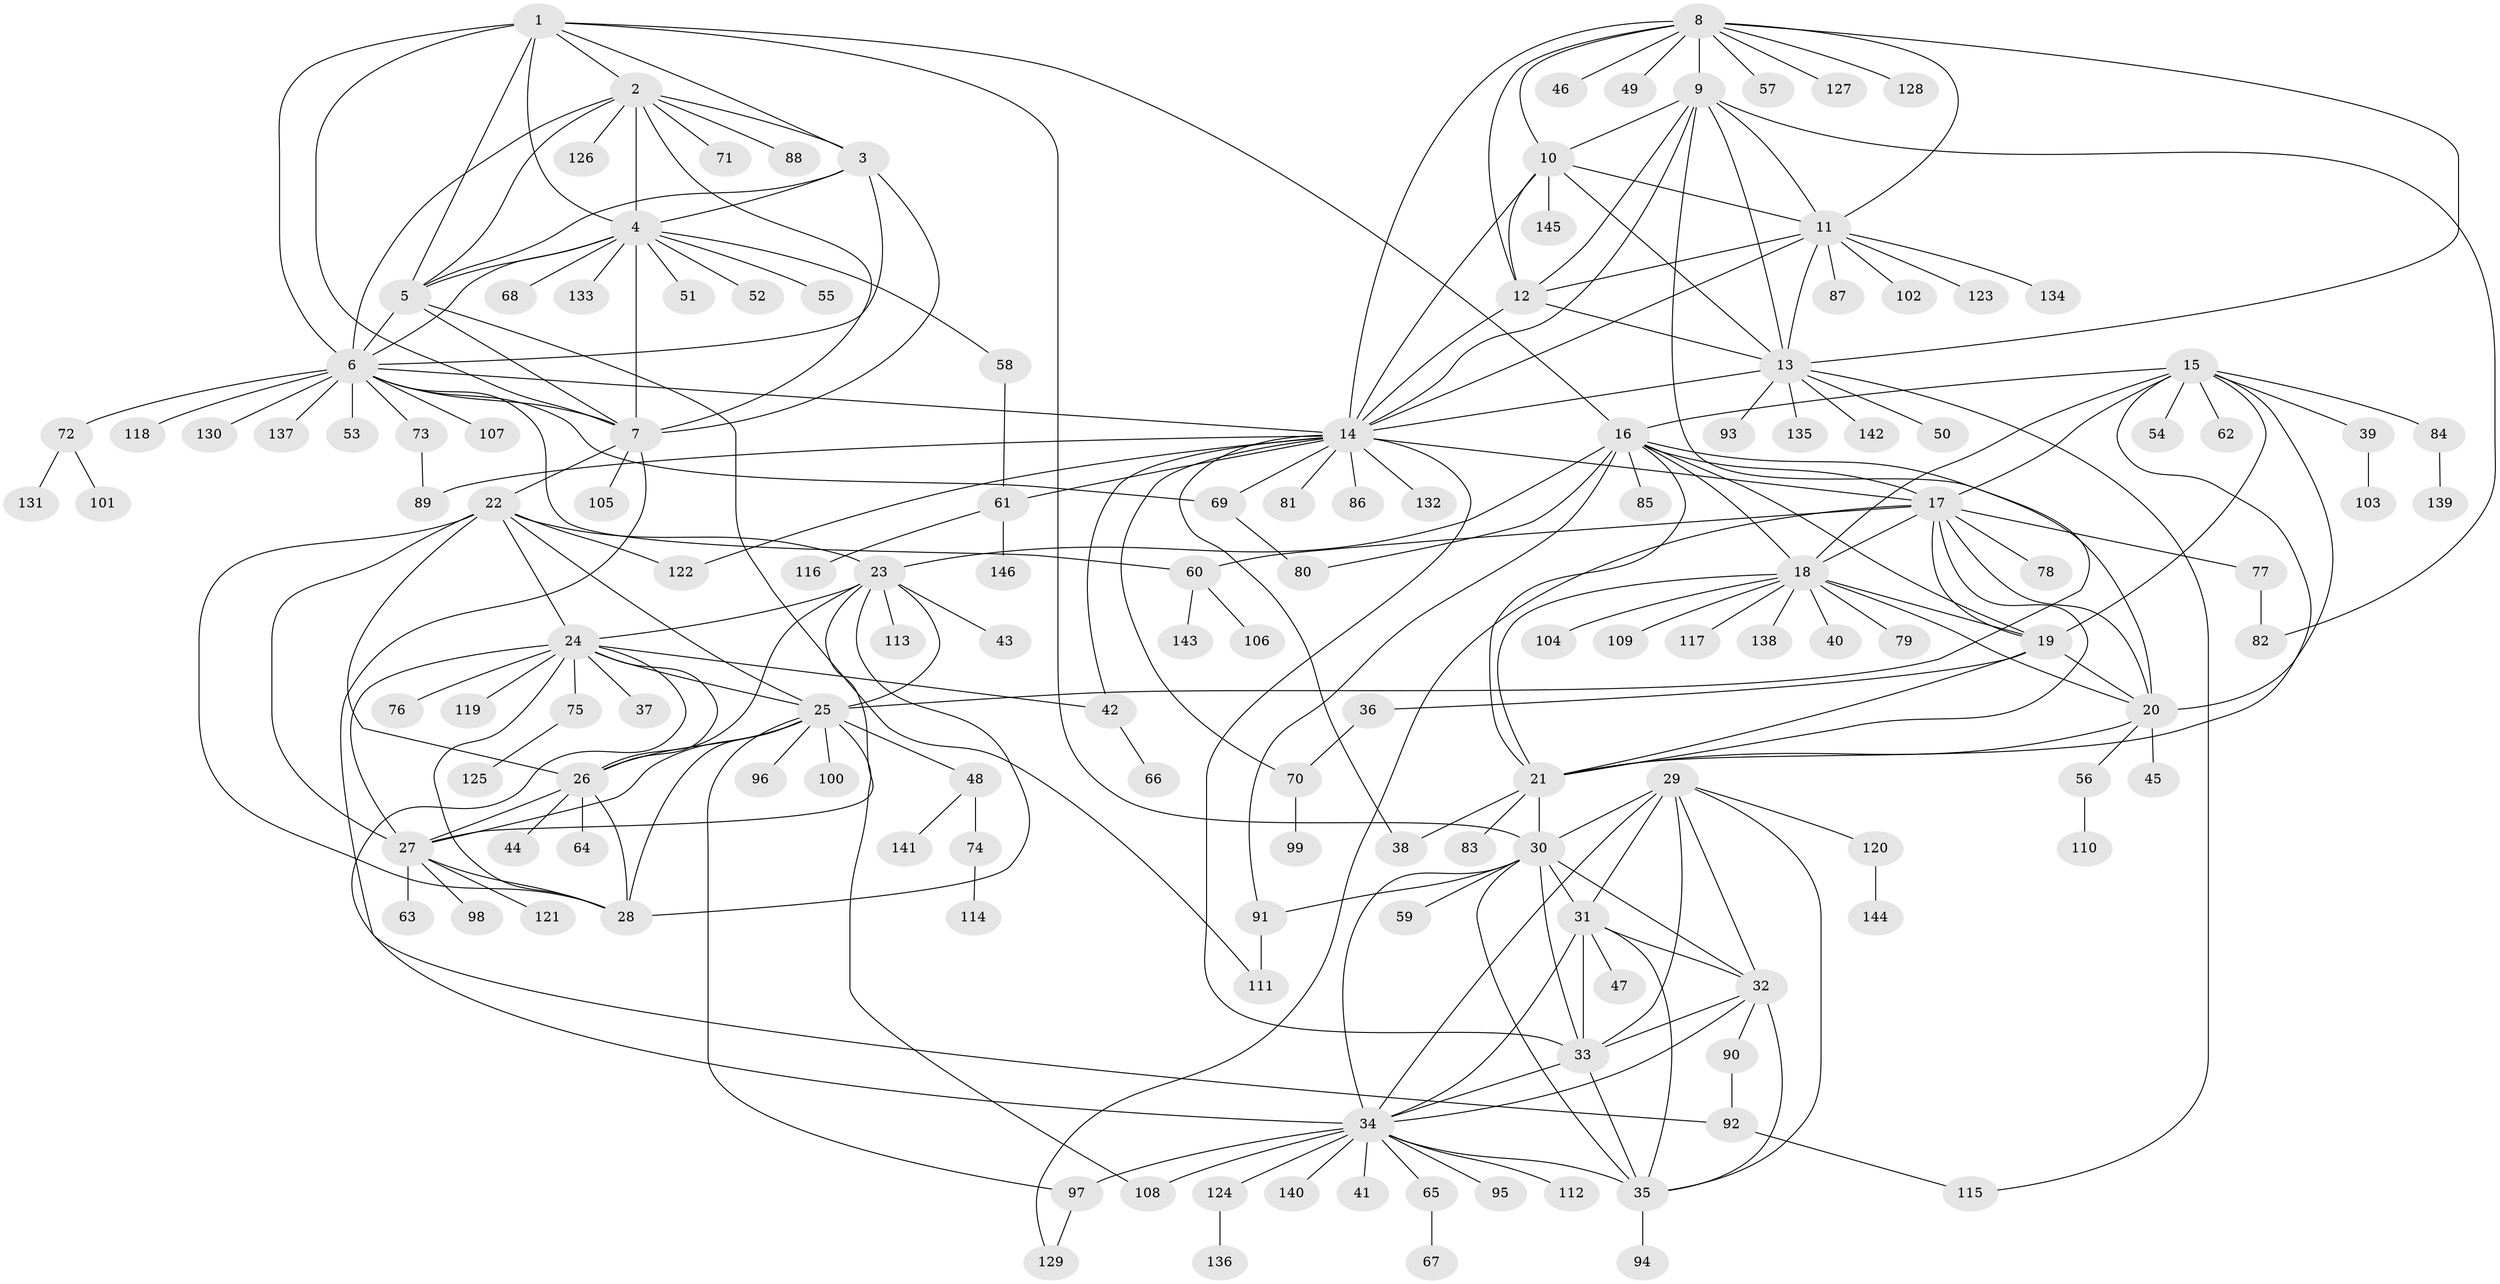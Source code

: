 // coarse degree distribution, {2: 0.18181818181818182, 12: 0.022727272727272728, 1: 0.5681818181818182, 3: 0.045454545454545456, 6: 0.022727272727272728, 7: 0.045454545454545456, 8: 0.022727272727272728, 10: 0.022727272727272728, 5: 0.022727272727272728, 9: 0.022727272727272728, 13: 0.022727272727272728}
// Generated by graph-tools (version 1.1) at 2025/37/03/04/25 23:37:33]
// undirected, 146 vertices, 243 edges
graph export_dot {
  node [color=gray90,style=filled];
  1;
  2;
  3;
  4;
  5;
  6;
  7;
  8;
  9;
  10;
  11;
  12;
  13;
  14;
  15;
  16;
  17;
  18;
  19;
  20;
  21;
  22;
  23;
  24;
  25;
  26;
  27;
  28;
  29;
  30;
  31;
  32;
  33;
  34;
  35;
  36;
  37;
  38;
  39;
  40;
  41;
  42;
  43;
  44;
  45;
  46;
  47;
  48;
  49;
  50;
  51;
  52;
  53;
  54;
  55;
  56;
  57;
  58;
  59;
  60;
  61;
  62;
  63;
  64;
  65;
  66;
  67;
  68;
  69;
  70;
  71;
  72;
  73;
  74;
  75;
  76;
  77;
  78;
  79;
  80;
  81;
  82;
  83;
  84;
  85;
  86;
  87;
  88;
  89;
  90;
  91;
  92;
  93;
  94;
  95;
  96;
  97;
  98;
  99;
  100;
  101;
  102;
  103;
  104;
  105;
  106;
  107;
  108;
  109;
  110;
  111;
  112;
  113;
  114;
  115;
  116;
  117;
  118;
  119;
  120;
  121;
  122;
  123;
  124;
  125;
  126;
  127;
  128;
  129;
  130;
  131;
  132;
  133;
  134;
  135;
  136;
  137;
  138;
  139;
  140;
  141;
  142;
  143;
  144;
  145;
  146;
  1 -- 2;
  1 -- 3;
  1 -- 4;
  1 -- 5;
  1 -- 6;
  1 -- 7;
  1 -- 16;
  1 -- 30;
  2 -- 3;
  2 -- 4;
  2 -- 5;
  2 -- 6;
  2 -- 7;
  2 -- 71;
  2 -- 88;
  2 -- 126;
  3 -- 4;
  3 -- 5;
  3 -- 6;
  3 -- 7;
  4 -- 5;
  4 -- 6;
  4 -- 7;
  4 -- 51;
  4 -- 52;
  4 -- 55;
  4 -- 58;
  4 -- 68;
  4 -- 133;
  5 -- 6;
  5 -- 7;
  5 -- 111;
  6 -- 7;
  6 -- 14;
  6 -- 53;
  6 -- 60;
  6 -- 69;
  6 -- 72;
  6 -- 73;
  6 -- 107;
  6 -- 118;
  6 -- 130;
  6 -- 137;
  7 -- 22;
  7 -- 92;
  7 -- 105;
  8 -- 9;
  8 -- 10;
  8 -- 11;
  8 -- 12;
  8 -- 13;
  8 -- 14;
  8 -- 46;
  8 -- 49;
  8 -- 57;
  8 -- 127;
  8 -- 128;
  9 -- 10;
  9 -- 11;
  9 -- 12;
  9 -- 13;
  9 -- 14;
  9 -- 25;
  9 -- 82;
  10 -- 11;
  10 -- 12;
  10 -- 13;
  10 -- 14;
  10 -- 145;
  11 -- 12;
  11 -- 13;
  11 -- 14;
  11 -- 87;
  11 -- 102;
  11 -- 123;
  11 -- 134;
  12 -- 13;
  12 -- 14;
  13 -- 14;
  13 -- 50;
  13 -- 93;
  13 -- 115;
  13 -- 135;
  13 -- 142;
  14 -- 17;
  14 -- 33;
  14 -- 38;
  14 -- 42;
  14 -- 61;
  14 -- 69;
  14 -- 70;
  14 -- 81;
  14 -- 86;
  14 -- 89;
  14 -- 122;
  14 -- 132;
  15 -- 16;
  15 -- 17;
  15 -- 18;
  15 -- 19;
  15 -- 20;
  15 -- 21;
  15 -- 39;
  15 -- 54;
  15 -- 62;
  15 -- 84;
  16 -- 17;
  16 -- 18;
  16 -- 19;
  16 -- 20;
  16 -- 21;
  16 -- 23;
  16 -- 80;
  16 -- 85;
  16 -- 91;
  17 -- 18;
  17 -- 19;
  17 -- 20;
  17 -- 21;
  17 -- 60;
  17 -- 77;
  17 -- 78;
  17 -- 129;
  18 -- 19;
  18 -- 20;
  18 -- 21;
  18 -- 40;
  18 -- 79;
  18 -- 104;
  18 -- 109;
  18 -- 117;
  18 -- 138;
  19 -- 20;
  19 -- 21;
  19 -- 36;
  20 -- 21;
  20 -- 45;
  20 -- 56;
  21 -- 30;
  21 -- 38;
  21 -- 83;
  22 -- 23;
  22 -- 24;
  22 -- 25;
  22 -- 26;
  22 -- 27;
  22 -- 28;
  22 -- 122;
  23 -- 24;
  23 -- 25;
  23 -- 26;
  23 -- 27;
  23 -- 28;
  23 -- 43;
  23 -- 113;
  24 -- 25;
  24 -- 26;
  24 -- 27;
  24 -- 28;
  24 -- 34;
  24 -- 37;
  24 -- 42;
  24 -- 75;
  24 -- 76;
  24 -- 119;
  25 -- 26;
  25 -- 27;
  25 -- 28;
  25 -- 48;
  25 -- 96;
  25 -- 97;
  25 -- 100;
  25 -- 108;
  26 -- 27;
  26 -- 28;
  26 -- 44;
  26 -- 64;
  27 -- 28;
  27 -- 63;
  27 -- 98;
  27 -- 121;
  29 -- 30;
  29 -- 31;
  29 -- 32;
  29 -- 33;
  29 -- 34;
  29 -- 35;
  29 -- 120;
  30 -- 31;
  30 -- 32;
  30 -- 33;
  30 -- 34;
  30 -- 35;
  30 -- 59;
  30 -- 91;
  31 -- 32;
  31 -- 33;
  31 -- 34;
  31 -- 35;
  31 -- 47;
  32 -- 33;
  32 -- 34;
  32 -- 35;
  32 -- 90;
  33 -- 34;
  33 -- 35;
  34 -- 35;
  34 -- 41;
  34 -- 65;
  34 -- 95;
  34 -- 97;
  34 -- 108;
  34 -- 112;
  34 -- 124;
  34 -- 140;
  35 -- 94;
  36 -- 70;
  39 -- 103;
  42 -- 66;
  48 -- 74;
  48 -- 141;
  56 -- 110;
  58 -- 61;
  60 -- 106;
  60 -- 143;
  61 -- 116;
  61 -- 146;
  65 -- 67;
  69 -- 80;
  70 -- 99;
  72 -- 101;
  72 -- 131;
  73 -- 89;
  74 -- 114;
  75 -- 125;
  77 -- 82;
  84 -- 139;
  90 -- 92;
  91 -- 111;
  92 -- 115;
  97 -- 129;
  120 -- 144;
  124 -- 136;
}

